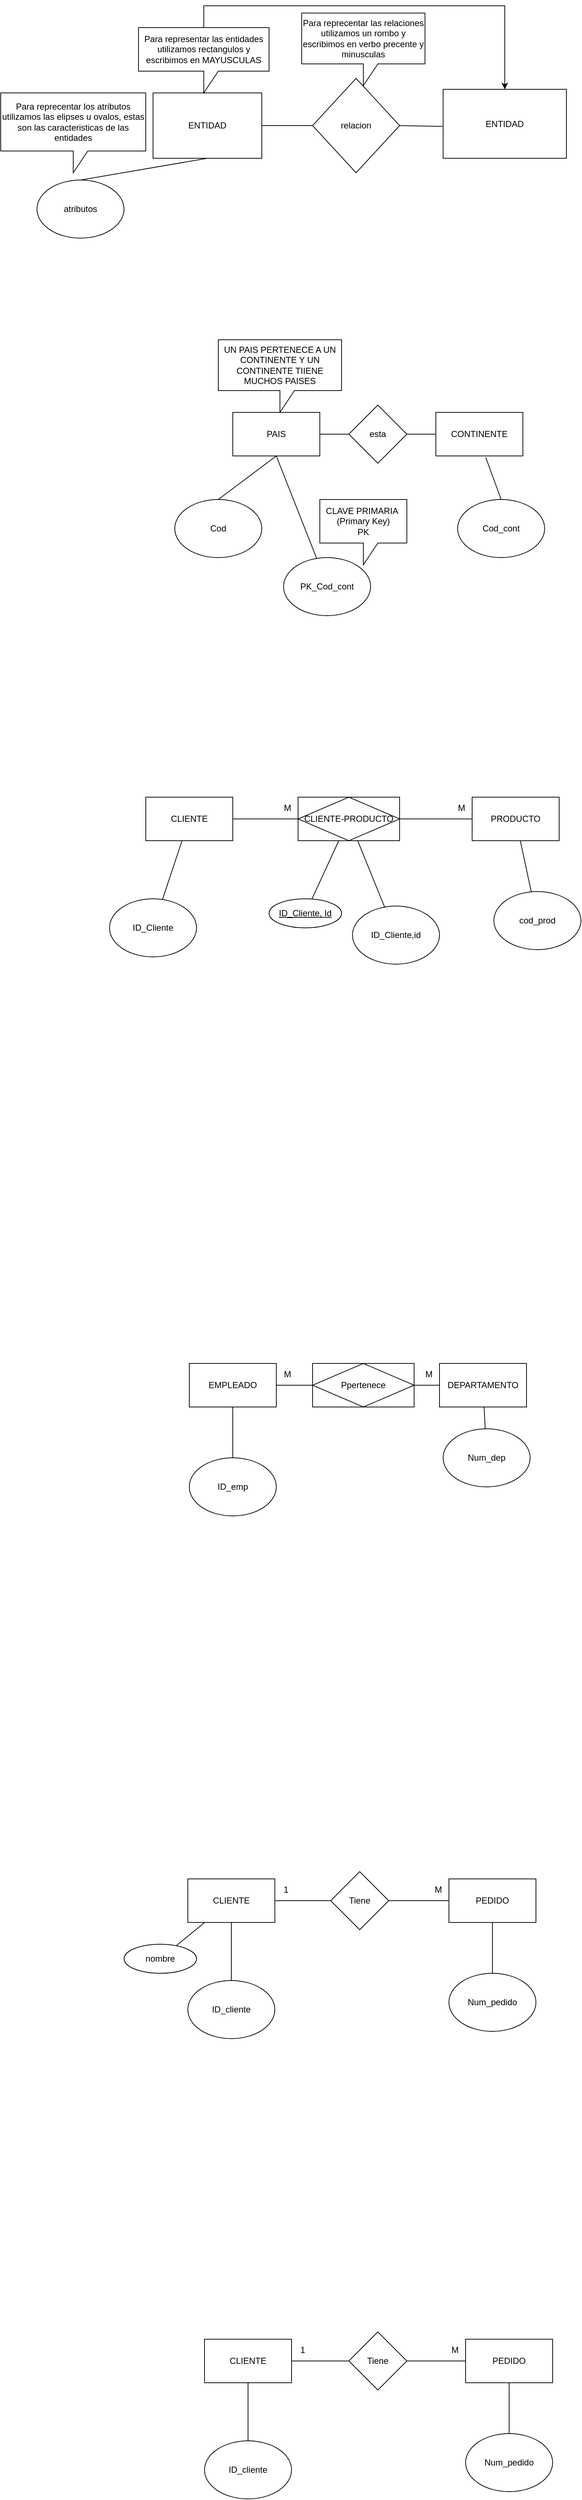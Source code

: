 <mxfile version="24.7.7">
  <diagram name="Page-1" id="JSeKSO8ZdNYYrxb71jYy">
    <mxGraphModel dx="4563" dy="4177" grid="1" gridSize="10" guides="1" tooltips="1" connect="1" arrows="1" fold="1" page="1" pageScale="1" pageWidth="850" pageHeight="1100" math="0" shadow="0">
      <root>
        <mxCell id="0" />
        <mxCell id="1" parent="0" />
        <mxCell id="GOX-7ON0G959BvuLG5Tn-1" value="ENTIDAD" style="rounded=0;whiteSpace=wrap;html=1;" parent="1" vertex="1">
          <mxGeometry x="-640" y="-980" width="150" height="90" as="geometry" />
        </mxCell>
        <mxCell id="GOX-7ON0G959BvuLG5Tn-2" value="relacion" style="rhombus;whiteSpace=wrap;html=1;" parent="1" vertex="1">
          <mxGeometry x="-420" y="-1000" width="120" height="130" as="geometry" />
        </mxCell>
        <mxCell id="GOX-7ON0G959BvuLG5Tn-3" value="ENTIDAD" style="rounded=0;whiteSpace=wrap;html=1;" parent="1" vertex="1">
          <mxGeometry x="-240" y="-985" width="170" height="95" as="geometry" />
        </mxCell>
        <mxCell id="GOX-7ON0G959BvuLG5Tn-4" value="UN PAIS PERTENECE A UN CONTINENTE Y UN CONTINENTE TIIENE MUCHOS PAISES" style="shape=callout;whiteSpace=wrap;html=1;perimeter=calloutPerimeter;" parent="1" vertex="1">
          <mxGeometry x="-550" y="-640" width="170" height="100" as="geometry" />
        </mxCell>
        <mxCell id="GOX-7ON0G959BvuLG5Tn-6" value="esta" style="rhombus;whiteSpace=wrap;html=1;" parent="1" vertex="1">
          <mxGeometry x="-370" y="-550" width="80" height="80" as="geometry" />
        </mxCell>
        <mxCell id="GOX-7ON0G959BvuLG5Tn-14" value="PAIS" style="rounded=0;whiteSpace=wrap;html=1;" parent="1" vertex="1">
          <mxGeometry x="-530" y="-540" width="120" height="60" as="geometry" />
        </mxCell>
        <mxCell id="GOX-7ON0G959BvuLG5Tn-15" value="CONTINENTE" style="rounded=0;whiteSpace=wrap;html=1;" parent="1" vertex="1">
          <mxGeometry x="-250" y="-540" width="120" height="60" as="geometry" />
        </mxCell>
        <mxCell id="GOX-7ON0G959BvuLG5Tn-16" value="" style="endArrow=none;html=1;rounded=0;exitX=1;exitY=0.5;exitDx=0;exitDy=0;entryX=0;entryY=0.5;entryDx=0;entryDy=0;" parent="1" source="GOX-7ON0G959BvuLG5Tn-14" target="GOX-7ON0G959BvuLG5Tn-6" edge="1">
          <mxGeometry width="50" height="50" relative="1" as="geometry">
            <mxPoint x="-400" y="-480" as="sourcePoint" />
            <mxPoint x="-350" y="-530" as="targetPoint" />
          </mxGeometry>
        </mxCell>
        <mxCell id="GOX-7ON0G959BvuLG5Tn-17" value="Cod" style="ellipse;whiteSpace=wrap;html=1;" parent="1" vertex="1">
          <mxGeometry x="-610" y="-420" width="120" height="80" as="geometry" />
        </mxCell>
        <mxCell id="GOX-7ON0G959BvuLG5Tn-18" value="" style="endArrow=none;html=1;rounded=0;exitX=0.5;exitY=1;exitDx=0;exitDy=0;entryX=0.5;entryY=0;entryDx=0;entryDy=0;" parent="1" source="GOX-7ON0G959BvuLG5Tn-14" target="GOX-7ON0G959BvuLG5Tn-17" edge="1">
          <mxGeometry width="50" height="50" relative="1" as="geometry">
            <mxPoint x="-398" y="-495" as="sourcePoint" />
            <mxPoint x="-360" y="-500" as="targetPoint" />
          </mxGeometry>
        </mxCell>
        <mxCell id="GOX-7ON0G959BvuLG5Tn-19" value="" style="endArrow=none;html=1;rounded=0;entryX=0;entryY=0.5;entryDx=0;entryDy=0;exitX=1;exitY=0.5;exitDx=0;exitDy=0;" parent="1" source="GOX-7ON0G959BvuLG5Tn-6" target="GOX-7ON0G959BvuLG5Tn-15" edge="1">
          <mxGeometry width="50" height="50" relative="1" as="geometry">
            <mxPoint x="-320" y="-380" as="sourcePoint" />
            <mxPoint x="-540" y="-410" as="targetPoint" />
          </mxGeometry>
        </mxCell>
        <mxCell id="GOX-7ON0G959BvuLG5Tn-20" value="Cod_cont" style="ellipse;whiteSpace=wrap;html=1;" parent="1" vertex="1">
          <mxGeometry x="-220" y="-420" width="120" height="80" as="geometry" />
        </mxCell>
        <mxCell id="GOX-7ON0G959BvuLG5Tn-22" value="" style="endArrow=none;html=1;rounded=0;exitX=0.5;exitY=0;exitDx=0;exitDy=0;entryX=0.573;entryY=1.032;entryDx=0;entryDy=0;entryPerimeter=0;" parent="1" source="GOX-7ON0G959BvuLG5Tn-20" target="GOX-7ON0G959BvuLG5Tn-15" edge="1">
          <mxGeometry width="50" height="50" relative="1" as="geometry">
            <mxPoint x="-398" y="-495" as="sourcePoint" />
            <mxPoint x="-360" y="-500" as="targetPoint" />
          </mxGeometry>
        </mxCell>
        <mxCell id="GOX-7ON0G959BvuLG5Tn-24" value="PK_Cod_cont" style="ellipse;whiteSpace=wrap;html=1;" parent="1" vertex="1">
          <mxGeometry x="-460" y="-340" width="120" height="80" as="geometry" />
        </mxCell>
        <mxCell id="GOX-7ON0G959BvuLG5Tn-26" value="CLIENTE" style="rounded=0;whiteSpace=wrap;html=1;" parent="1" vertex="1">
          <mxGeometry x="-650" y="-10" width="120" height="60" as="geometry" />
        </mxCell>
        <mxCell id="GOX-7ON0G959BvuLG5Tn-28" value="ID_Cliente" style="ellipse;whiteSpace=wrap;html=1;" parent="1" vertex="1">
          <mxGeometry x="-700" y="130" width="120" height="80" as="geometry" />
        </mxCell>
        <mxCell id="GOX-7ON0G959BvuLG5Tn-30" value="PRODUCTO" style="rounded=0;whiteSpace=wrap;html=1;" parent="1" vertex="1">
          <mxGeometry x="-200" y="-10" width="120" height="60" as="geometry" />
        </mxCell>
        <mxCell id="GOX-7ON0G959BvuLG5Tn-33" value="cod_prod" style="ellipse;whiteSpace=wrap;html=1;" parent="1" vertex="1">
          <mxGeometry x="-170" y="120" width="120" height="80" as="geometry" />
        </mxCell>
        <mxCell id="GOX-7ON0G959BvuLG5Tn-35" value="" style="endArrow=none;html=1;rounded=0;entryX=0.381;entryY=0.018;entryDx=0;entryDy=0;entryPerimeter=0;exitX=0.5;exitY=1;exitDx=0;exitDy=0;" parent="1" source="GOX-7ON0G959BvuLG5Tn-14" target="GOX-7ON0G959BvuLG5Tn-24" edge="1">
          <mxGeometry width="50" height="50" relative="1" as="geometry">
            <mxPoint x="-470" y="-450" as="sourcePoint" />
            <mxPoint x="-540" y="-410" as="targetPoint" />
          </mxGeometry>
        </mxCell>
        <mxCell id="GOX-7ON0G959BvuLG5Tn-36" value="CLAVE PRIMARIA&amp;nbsp;&lt;div&gt;(Primary Key)&lt;/div&gt;&lt;div&gt;PK&lt;/div&gt;" style="shape=callout;whiteSpace=wrap;html=1;perimeter=calloutPerimeter;" parent="1" vertex="1">
          <mxGeometry x="-410" y="-420" width="120" height="90" as="geometry" />
        </mxCell>
        <mxCell id="GOX-7ON0G959BvuLG5Tn-37" value="" style="endArrow=none;html=1;rounded=0;exitX=1;exitY=0.5;exitDx=0;exitDy=0;entryX=0;entryY=0.5;entryDx=0;entryDy=0;" parent="1" source="GOX-7ON0G959BvuLG5Tn-1" target="GOX-7ON0G959BvuLG5Tn-2" edge="1">
          <mxGeometry width="50" height="50" relative="1" as="geometry">
            <mxPoint x="-370" y="-980" as="sourcePoint" />
            <mxPoint x="-320" y="-1030" as="targetPoint" />
          </mxGeometry>
        </mxCell>
        <mxCell id="GOX-7ON0G959BvuLG5Tn-38" value="" style="endArrow=none;html=1;rounded=0;entryX=-0.005;entryY=0.538;entryDx=0;entryDy=0;exitX=1;exitY=0.5;exitDx=0;exitDy=0;entryPerimeter=0;" parent="1" source="GOX-7ON0G959BvuLG5Tn-2" target="GOX-7ON0G959BvuLG5Tn-3" edge="1">
          <mxGeometry width="50" height="50" relative="1" as="geometry">
            <mxPoint x="-290" y="-930" as="sourcePoint" />
            <mxPoint x="-230" y="-910" as="targetPoint" />
          </mxGeometry>
        </mxCell>
        <mxCell id="GOX-7ON0G959BvuLG5Tn-39" value="ID_Cliente,id" style="ellipse;whiteSpace=wrap;html=1;" parent="1" vertex="1">
          <mxGeometry x="-365" y="140" width="120" height="80" as="geometry" />
        </mxCell>
        <mxCell id="GOX-7ON0G959BvuLG5Tn-40" value="EMPLEADO" style="rounded=0;whiteSpace=wrap;html=1;" parent="1" vertex="1">
          <mxGeometry x="-590" y="770" width="120" height="60" as="geometry" />
        </mxCell>
        <mxCell id="GOX-7ON0G959BvuLG5Tn-42" value="DEPARTAMENTO" style="rounded=0;whiteSpace=wrap;html=1;" parent="1" vertex="1">
          <mxGeometry x="-245" y="770" width="120" height="60" as="geometry" />
        </mxCell>
        <mxCell id="GOX-7ON0G959BvuLG5Tn-45" value="Num_dep" style="ellipse;whiteSpace=wrap;html=1;" parent="1" vertex="1">
          <mxGeometry x="-240" y="860" width="120" height="80" as="geometry" />
        </mxCell>
        <mxCell id="GOX-7ON0G959BvuLG5Tn-46" value="ID_emp" style="ellipse;whiteSpace=wrap;html=1;" parent="1" vertex="1">
          <mxGeometry x="-590" y="900" width="120" height="80" as="geometry" />
        </mxCell>
        <mxCell id="GOX-7ON0G959BvuLG5Tn-50" value="CLIENTE" style="rounded=0;whiteSpace=wrap;html=1;" parent="1" vertex="1">
          <mxGeometry x="-592" y="1480" width="120" height="60" as="geometry" />
        </mxCell>
        <mxCell id="GOX-7ON0G959BvuLG5Tn-51" value="PEDIDO" style="rounded=0;whiteSpace=wrap;html=1;" parent="1" vertex="1">
          <mxGeometry x="-232" y="1480" width="120" height="60" as="geometry" />
        </mxCell>
        <mxCell id="GOX-7ON0G959BvuLG5Tn-53" value="Num_pedido" style="ellipse;whiteSpace=wrap;html=1;" parent="1" vertex="1">
          <mxGeometry x="-232" y="1610" width="120" height="80" as="geometry" />
        </mxCell>
        <mxCell id="GOX-7ON0G959BvuLG5Tn-57" value="ID_cliente" style="ellipse;whiteSpace=wrap;html=1;" parent="1" vertex="1">
          <mxGeometry x="-592" y="1620" width="120" height="80" as="geometry" />
        </mxCell>
        <mxCell id="GOX-7ON0G959BvuLG5Tn-59" value="M" style="text;html=1;align=center;verticalAlign=middle;resizable=0;points=[];autosize=1;" parent="1" vertex="1">
          <mxGeometry x="-262" y="1480" width="30" height="30" as="geometry" />
        </mxCell>
        <mxCell id="GOX-7ON0G959BvuLG5Tn-60" value="1" style="text;html=1;align=center;verticalAlign=middle;resizable=0;points=[];autosize=1;" parent="1" vertex="1">
          <mxGeometry x="-472" y="1480" width="30" height="30" as="geometry" />
        </mxCell>
        <mxCell id="GOX-7ON0G959BvuLG5Tn-65" value="M" style="text;html=1;align=center;verticalAlign=middle;resizable=0;points=[];autosize=1;" parent="1" vertex="1">
          <mxGeometry x="-470" y="770" width="30" height="30" as="geometry" />
        </mxCell>
        <mxCell id="GOX-7ON0G959BvuLG5Tn-66" value="M" style="text;html=1;align=center;verticalAlign=middle;resizable=0;points=[];autosize=1;" parent="1" vertex="1">
          <mxGeometry x="-275" y="770" width="30" height="30" as="geometry" />
        </mxCell>
        <mxCell id="GOX-7ON0G959BvuLG5Tn-68" value="CLIENTE" style="rounded=0;whiteSpace=wrap;html=1;" parent="1" vertex="1">
          <mxGeometry x="-569" y="2114" width="120" height="60" as="geometry" />
        </mxCell>
        <mxCell id="GOX-7ON0G959BvuLG5Tn-69" value="PEDIDO" style="rounded=0;whiteSpace=wrap;html=1;" parent="1" vertex="1">
          <mxGeometry x="-209" y="2114" width="120" height="60" as="geometry" />
        </mxCell>
        <mxCell id="GOX-7ON0G959BvuLG5Tn-71" value="Num_pedido" style="ellipse;whiteSpace=wrap;html=1;" parent="1" vertex="1">
          <mxGeometry x="-209" y="2244" width="120" height="80" as="geometry" />
        </mxCell>
        <mxCell id="GOX-7ON0G959BvuLG5Tn-75" value="ID_cliente" style="ellipse;whiteSpace=wrap;html=1;" parent="1" vertex="1">
          <mxGeometry x="-569" y="2254" width="120" height="80" as="geometry" />
        </mxCell>
        <mxCell id="GOX-7ON0G959BvuLG5Tn-77" value="M" style="text;html=1;align=center;verticalAlign=middle;resizable=0;points=[];autosize=1;" parent="1" vertex="1">
          <mxGeometry x="-239" y="2114" width="30" height="30" as="geometry" />
        </mxCell>
        <mxCell id="GOX-7ON0G959BvuLG5Tn-78" value="1" style="text;html=1;align=center;verticalAlign=middle;resizable=0;points=[];autosize=1;" parent="1" vertex="1">
          <mxGeometry x="-449" y="2114" width="30" height="30" as="geometry" />
        </mxCell>
        <mxCell id="GOX-7ON0G959BvuLG5Tn-79" value="M" style="text;html=1;align=center;verticalAlign=middle;resizable=0;points=[];autosize=1;" parent="1" vertex="1">
          <mxGeometry x="-470" y="-10" width="30" height="30" as="geometry" />
        </mxCell>
        <mxCell id="GOX-7ON0G959BvuLG5Tn-80" value="M" style="text;html=1;align=center;verticalAlign=middle;resizable=0;points=[];autosize=1;" parent="1" vertex="1">
          <mxGeometry x="-230" y="-10" width="30" height="30" as="geometry" />
        </mxCell>
        <mxCell id="OcXAvfXiBh_NjEl1nt2g-1" value="Para reprecentar las relaciones utilizamos un rombo y escribimos en verbo precente y minusculas" style="shape=callout;whiteSpace=wrap;html=1;perimeter=calloutPerimeter;" parent="1" vertex="1">
          <mxGeometry x="-435" y="-1090" width="170" height="100" as="geometry" />
        </mxCell>
        <mxCell id="OcXAvfXiBh_NjEl1nt2g-2" value="Para reprecentar los atributos utilizamos las elipses u ovalos, estas son las caracteristicas de las entidades" style="shape=callout;whiteSpace=wrap;html=1;perimeter=calloutPerimeter;" parent="1" vertex="1">
          <mxGeometry x="-850" y="-980" width="200" height="110" as="geometry" />
        </mxCell>
        <mxCell id="OcXAvfXiBh_NjEl1nt2g-4" style="edgeStyle=orthogonalEdgeStyle;rounded=0;orthogonalLoop=1;jettySize=auto;html=1;entryX=0.5;entryY=0;entryDx=0;entryDy=0;" parent="1" source="OcXAvfXiBh_NjEl1nt2g-3" target="GOX-7ON0G959BvuLG5Tn-3" edge="1">
          <mxGeometry relative="1" as="geometry">
            <Array as="points">
              <mxPoint x="-570" y="-1100" />
              <mxPoint x="-155" y="-1100" />
            </Array>
          </mxGeometry>
        </mxCell>
        <mxCell id="OcXAvfXiBh_NjEl1nt2g-3" value="Para representar las entidades utilizamos rectangulos y escribimos en MAYUSCULAS" style="shape=callout;whiteSpace=wrap;html=1;perimeter=calloutPerimeter;position2=0.5;" parent="1" vertex="1">
          <mxGeometry x="-660" y="-1070" width="180" height="90" as="geometry" />
        </mxCell>
        <mxCell id="OcXAvfXiBh_NjEl1nt2g-5" value="" style="endArrow=none;html=1;rounded=0;exitX=0.5;exitY=1;exitDx=0;exitDy=0;entryX=0.5;entryY=0;entryDx=0;entryDy=0;" parent="1" source="GOX-7ON0G959BvuLG5Tn-1" target="OcXAvfXiBh_NjEl1nt2g-6" edge="1">
          <mxGeometry width="50" height="50" relative="1" as="geometry">
            <mxPoint x="-480" y="-925" as="sourcePoint" />
            <mxPoint x="-650" y="-840" as="targetPoint" />
          </mxGeometry>
        </mxCell>
        <mxCell id="OcXAvfXiBh_NjEl1nt2g-6" value="atributos" style="ellipse;whiteSpace=wrap;html=1;" parent="1" vertex="1">
          <mxGeometry x="-800" y="-860" width="120" height="80" as="geometry" />
        </mxCell>
        <mxCell id="ekGPkGIPkw8sTP0l3hG8-2" value="ID_Cliente, Id" style="ellipse;whiteSpace=wrap;html=1;align=center;fontStyle=4;" parent="1" vertex="1">
          <mxGeometry x="-480" y="130" width="100" height="40" as="geometry" />
        </mxCell>
        <mxCell id="y_xepcwaxotmK-6SRqFE-1" value="" style="endArrow=none;html=1;rounded=0;" edge="1" parent="1" source="GOX-7ON0G959BvuLG5Tn-25" target="GOX-7ON0G959BvuLG5Tn-30">
          <mxGeometry relative="1" as="geometry">
            <mxPoint x="-550" y="-80" as="sourcePoint" />
            <mxPoint x="-390" y="-80" as="targetPoint" />
          </mxGeometry>
        </mxCell>
        <mxCell id="y_xepcwaxotmK-6SRqFE-2" value="" style="endArrow=none;html=1;rounded=0;" edge="1" parent="1" source="GOX-7ON0G959BvuLG5Tn-26" target="GOX-7ON0G959BvuLG5Tn-25">
          <mxGeometry relative="1" as="geometry">
            <mxPoint x="-530" y="29" as="sourcePoint" />
            <mxPoint x="-200" y="21" as="targetPoint" />
          </mxGeometry>
        </mxCell>
        <mxCell id="GOX-7ON0G959BvuLG5Tn-25" value="CLIENTE-PRODUCTO" style="shape=associativeEntity;whiteSpace=wrap;html=1;align=center;" parent="1" vertex="1">
          <mxGeometry x="-440" y="-10" width="140" height="60" as="geometry" />
        </mxCell>
        <mxCell id="y_xepcwaxotmK-6SRqFE-3" value="" style="endArrow=none;html=1;rounded=0;" edge="1" parent="1" source="GOX-7ON0G959BvuLG5Tn-26" target="GOX-7ON0G959BvuLG5Tn-28">
          <mxGeometry relative="1" as="geometry">
            <mxPoint x="-800" y="280" as="sourcePoint" />
            <mxPoint x="-640" y="280" as="targetPoint" />
          </mxGeometry>
        </mxCell>
        <mxCell id="y_xepcwaxotmK-6SRqFE-4" value="" style="endArrow=none;html=1;rounded=0;" edge="1" parent="1" source="GOX-7ON0G959BvuLG5Tn-25" target="ekGPkGIPkw8sTP0l3hG8-2">
          <mxGeometry relative="1" as="geometry">
            <mxPoint x="-620" y="270" as="sourcePoint" />
            <mxPoint x="-410" y="140" as="targetPoint" />
          </mxGeometry>
        </mxCell>
        <mxCell id="y_xepcwaxotmK-6SRqFE-5" value="" style="endArrow=none;html=1;rounded=0;" edge="1" parent="1" source="GOX-7ON0G959BvuLG5Tn-25" target="GOX-7ON0G959BvuLG5Tn-39">
          <mxGeometry relative="1" as="geometry">
            <mxPoint x="-270" y="150" as="sourcePoint" />
            <mxPoint x="-110" y="150" as="targetPoint" />
          </mxGeometry>
        </mxCell>
        <mxCell id="y_xepcwaxotmK-6SRqFE-6" value="" style="endArrow=none;html=1;rounded=0;" edge="1" parent="1" source="GOX-7ON0G959BvuLG5Tn-33" target="GOX-7ON0G959BvuLG5Tn-30">
          <mxGeometry relative="1" as="geometry">
            <mxPoint x="-170" y="240" as="sourcePoint" />
            <mxPoint x="-10" y="240" as="targetPoint" />
          </mxGeometry>
        </mxCell>
        <mxCell id="y_xepcwaxotmK-6SRqFE-7" value="" style="endArrow=none;html=1;rounded=0;" edge="1" parent="1" source="GOX-7ON0G959BvuLG5Tn-40" target="GOX-7ON0G959BvuLG5Tn-46">
          <mxGeometry relative="1" as="geometry">
            <mxPoint x="-530" y="870" as="sourcePoint" />
            <mxPoint x="-370" y="870" as="targetPoint" />
          </mxGeometry>
        </mxCell>
        <mxCell id="y_xepcwaxotmK-6SRqFE-8" value="" style="endArrow=none;html=1;rounded=0;" edge="1" parent="1" source="GOX-7ON0G959BvuLG5Tn-67" target="GOX-7ON0G959BvuLG5Tn-42">
          <mxGeometry relative="1" as="geometry">
            <mxPoint x="-390" y="890" as="sourcePoint" />
            <mxPoint x="-230" y="890" as="targetPoint" />
          </mxGeometry>
        </mxCell>
        <mxCell id="y_xepcwaxotmK-6SRqFE-9" value="" style="endArrow=none;html=1;rounded=0;" edge="1" parent="1" source="GOX-7ON0G959BvuLG5Tn-40" target="GOX-7ON0G959BvuLG5Tn-67">
          <mxGeometry relative="1" as="geometry">
            <mxPoint x="-470" y="800" as="sourcePoint" />
            <mxPoint x="-245" y="800" as="targetPoint" />
          </mxGeometry>
        </mxCell>
        <mxCell id="GOX-7ON0G959BvuLG5Tn-67" value="Ppertenece" style="shape=associativeEntity;whiteSpace=wrap;html=1;align=center;" parent="1" vertex="1">
          <mxGeometry x="-420" y="770" width="140" height="60" as="geometry" />
        </mxCell>
        <mxCell id="y_xepcwaxotmK-6SRqFE-10" value="" style="endArrow=none;html=1;rounded=0;" edge="1" parent="1" source="GOX-7ON0G959BvuLG5Tn-42" target="GOX-7ON0G959BvuLG5Tn-45">
          <mxGeometry relative="1" as="geometry">
            <mxPoint x="-280" y="890" as="sourcePoint" />
            <mxPoint x="-120" y="890" as="targetPoint" />
          </mxGeometry>
        </mxCell>
        <mxCell id="y_xepcwaxotmK-6SRqFE-11" value="nombre" style="ellipse;whiteSpace=wrap;html=1;align=center;" vertex="1" parent="1">
          <mxGeometry x="-680" y="1570" width="100" height="40" as="geometry" />
        </mxCell>
        <mxCell id="y_xepcwaxotmK-6SRqFE-12" value="" style="endArrow=none;html=1;rounded=0;" edge="1" parent="1" source="GOX-7ON0G959BvuLG5Tn-50" target="y_xepcwaxotmK-6SRqFE-11">
          <mxGeometry relative="1" as="geometry">
            <mxPoint x="-400" y="1650" as="sourcePoint" />
            <mxPoint x="-240" y="1650" as="targetPoint" />
          </mxGeometry>
        </mxCell>
        <mxCell id="y_xepcwaxotmK-6SRqFE-13" value="" style="endArrow=none;html=1;rounded=0;" edge="1" parent="1" source="GOX-7ON0G959BvuLG5Tn-50" target="GOX-7ON0G959BvuLG5Tn-57">
          <mxGeometry relative="1" as="geometry">
            <mxPoint x="-460" y="1670" as="sourcePoint" />
            <mxPoint x="-300" y="1670" as="targetPoint" />
          </mxGeometry>
        </mxCell>
        <mxCell id="y_xepcwaxotmK-6SRqFE-14" value="" style="endArrow=none;html=1;rounded=0;" edge="1" parent="1" source="GOX-7ON0G959BvuLG5Tn-52" target="GOX-7ON0G959BvuLG5Tn-51">
          <mxGeometry relative="1" as="geometry">
            <mxPoint x="-410" y="1620" as="sourcePoint" />
            <mxPoint x="-250" y="1620" as="targetPoint" />
          </mxGeometry>
        </mxCell>
        <mxCell id="y_xepcwaxotmK-6SRqFE-15" value="" style="endArrow=none;html=1;rounded=0;" edge="1" parent="1" source="GOX-7ON0G959BvuLG5Tn-50" target="GOX-7ON0G959BvuLG5Tn-52">
          <mxGeometry relative="1" as="geometry">
            <mxPoint x="-472" y="1510" as="sourcePoint" />
            <mxPoint x="-232" y="1510" as="targetPoint" />
          </mxGeometry>
        </mxCell>
        <mxCell id="GOX-7ON0G959BvuLG5Tn-52" value="Tiene" style="rhombus;whiteSpace=wrap;html=1;" parent="1" vertex="1">
          <mxGeometry x="-395" y="1470" width="80" height="80" as="geometry" />
        </mxCell>
        <mxCell id="y_xepcwaxotmK-6SRqFE-16" value="" style="endArrow=none;html=1;rounded=0;" edge="1" parent="1" source="GOX-7ON0G959BvuLG5Tn-51" target="GOX-7ON0G959BvuLG5Tn-53">
          <mxGeometry relative="1" as="geometry">
            <mxPoint x="-410" y="1580" as="sourcePoint" />
            <mxPoint x="-250" y="1580" as="targetPoint" />
          </mxGeometry>
        </mxCell>
        <mxCell id="y_xepcwaxotmK-6SRqFE-17" value="" style="endArrow=none;html=1;rounded=0;" edge="1" parent="1" source="GOX-7ON0G959BvuLG5Tn-68" target="GOX-7ON0G959BvuLG5Tn-75">
          <mxGeometry relative="1" as="geometry">
            <mxPoint x="-740" y="2170" as="sourcePoint" />
            <mxPoint x="-650" y="2210" as="targetPoint" />
          </mxGeometry>
        </mxCell>
        <mxCell id="y_xepcwaxotmK-6SRqFE-18" value="" style="endArrow=none;html=1;rounded=0;" edge="1" parent="1" source="GOX-7ON0G959BvuLG5Tn-70" target="GOX-7ON0G959BvuLG5Tn-69">
          <mxGeometry relative="1" as="geometry">
            <mxPoint x="-419" y="2254" as="sourcePoint" />
            <mxPoint x="-259" y="2254" as="targetPoint" />
          </mxGeometry>
        </mxCell>
        <mxCell id="y_xepcwaxotmK-6SRqFE-19" value="" style="endArrow=none;html=1;rounded=0;" edge="1" parent="1" source="GOX-7ON0G959BvuLG5Tn-68" target="GOX-7ON0G959BvuLG5Tn-70">
          <mxGeometry relative="1" as="geometry">
            <mxPoint x="-449" y="2144" as="sourcePoint" />
            <mxPoint x="-209" y="2144" as="targetPoint" />
          </mxGeometry>
        </mxCell>
        <mxCell id="GOX-7ON0G959BvuLG5Tn-70" value="Tiene" style="rhombus;whiteSpace=wrap;html=1;" parent="1" vertex="1">
          <mxGeometry x="-370" y="2104" width="80" height="80" as="geometry" />
        </mxCell>
        <mxCell id="y_xepcwaxotmK-6SRqFE-20" value="" style="endArrow=none;html=1;rounded=0;" edge="1" parent="1" source="GOX-7ON0G959BvuLG5Tn-69" target="GOX-7ON0G959BvuLG5Tn-71">
          <mxGeometry relative="1" as="geometry">
            <mxPoint x="-440" y="2250" as="sourcePoint" />
            <mxPoint x="-280" y="2250" as="targetPoint" />
          </mxGeometry>
        </mxCell>
      </root>
    </mxGraphModel>
  </diagram>
</mxfile>
